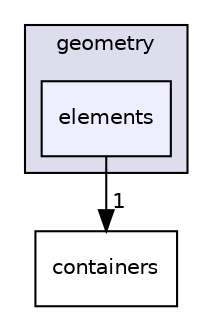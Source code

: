 digraph "Common/include/geometry/elements" {
  compound=true
  node [ fontsize="10", fontname="Helvetica"];
  edge [ labelfontsize="10", labelfontname="Helvetica"];
  subgraph clusterdir_d2620a12595a4ed2b3ca54ea91488fbc {
    graph [ bgcolor="#ddddee", pencolor="black", label="geometry" fontname="Helvetica", fontsize="10", URL="dir_d2620a12595a4ed2b3ca54ea91488fbc.html"]
  dir_78367e8851a4bb7c171d8447e5cb1671 [shape=box, label="elements", style="filled", fillcolor="#eeeeff", pencolor="black", URL="dir_78367e8851a4bb7c171d8447e5cb1671.html"];
  }
  dir_b3347baf15fb7b1ad00b0011f7bd58e3 [shape=box label="containers" URL="dir_b3347baf15fb7b1ad00b0011f7bd58e3.html"];
  dir_78367e8851a4bb7c171d8447e5cb1671->dir_b3347baf15fb7b1ad00b0011f7bd58e3 [headlabel="1", labeldistance=1.5 headhref="dir_000008_000004.html"];
}
